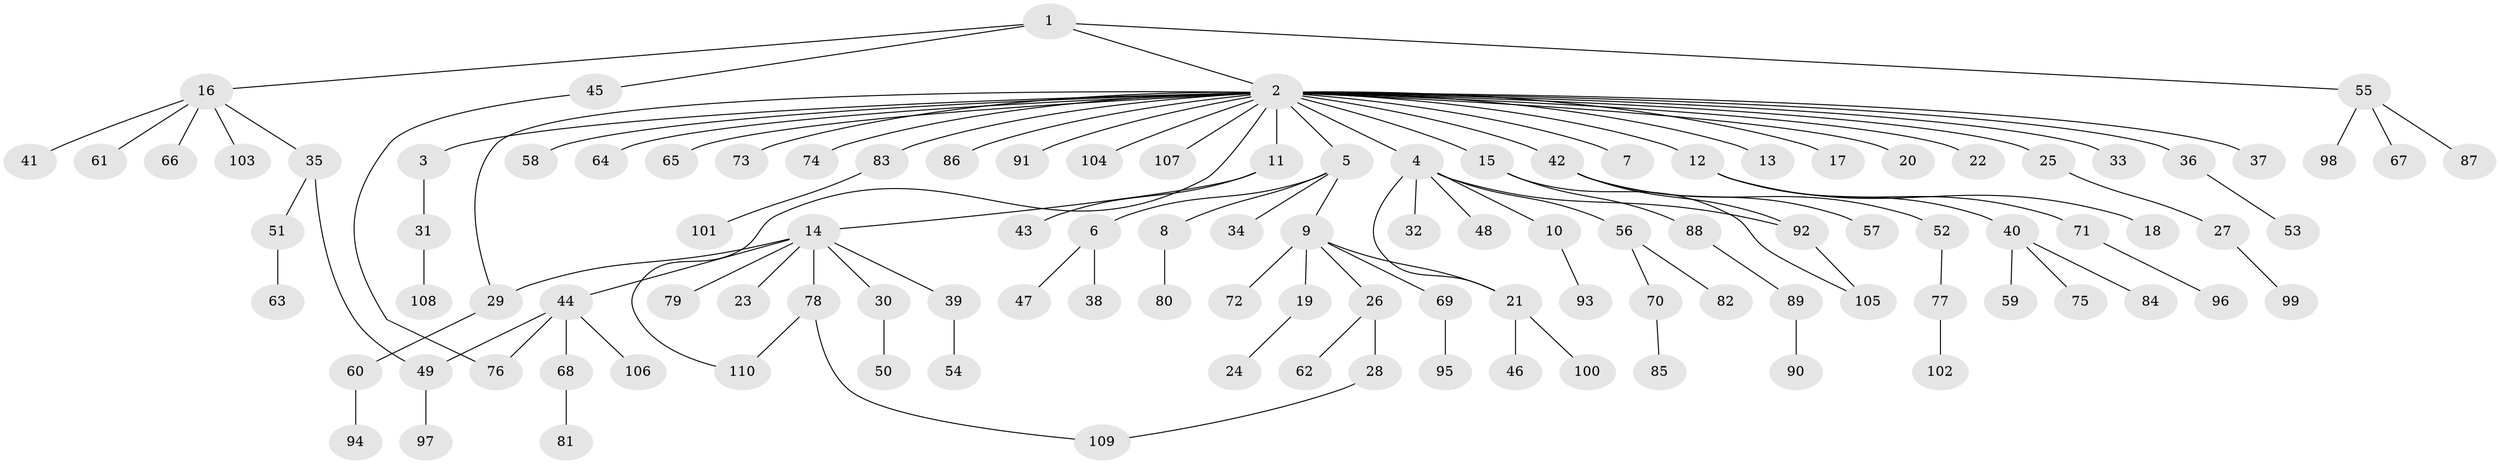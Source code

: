 // Generated by graph-tools (version 1.1) at 2025/11/02/27/25 16:11:14]
// undirected, 110 vertices, 117 edges
graph export_dot {
graph [start="1"]
  node [color=gray90,style=filled];
  1;
  2;
  3;
  4;
  5;
  6;
  7;
  8;
  9;
  10;
  11;
  12;
  13;
  14;
  15;
  16;
  17;
  18;
  19;
  20;
  21;
  22;
  23;
  24;
  25;
  26;
  27;
  28;
  29;
  30;
  31;
  32;
  33;
  34;
  35;
  36;
  37;
  38;
  39;
  40;
  41;
  42;
  43;
  44;
  45;
  46;
  47;
  48;
  49;
  50;
  51;
  52;
  53;
  54;
  55;
  56;
  57;
  58;
  59;
  60;
  61;
  62;
  63;
  64;
  65;
  66;
  67;
  68;
  69;
  70;
  71;
  72;
  73;
  74;
  75;
  76;
  77;
  78;
  79;
  80;
  81;
  82;
  83;
  84;
  85;
  86;
  87;
  88;
  89;
  90;
  91;
  92;
  93;
  94;
  95;
  96;
  97;
  98;
  99;
  100;
  101;
  102;
  103;
  104;
  105;
  106;
  107;
  108;
  109;
  110;
  1 -- 2;
  1 -- 16;
  1 -- 45;
  1 -- 55;
  2 -- 3;
  2 -- 4;
  2 -- 5;
  2 -- 7;
  2 -- 11;
  2 -- 12;
  2 -- 13;
  2 -- 15;
  2 -- 17;
  2 -- 20;
  2 -- 22;
  2 -- 25;
  2 -- 29;
  2 -- 33;
  2 -- 36;
  2 -- 37;
  2 -- 42;
  2 -- 58;
  2 -- 64;
  2 -- 65;
  2 -- 73;
  2 -- 74;
  2 -- 83;
  2 -- 86;
  2 -- 91;
  2 -- 104;
  2 -- 107;
  2 -- 110;
  3 -- 31;
  4 -- 10;
  4 -- 21;
  4 -- 32;
  4 -- 48;
  4 -- 56;
  4 -- 92;
  5 -- 6;
  5 -- 8;
  5 -- 9;
  5 -- 34;
  6 -- 38;
  6 -- 47;
  8 -- 80;
  9 -- 19;
  9 -- 21;
  9 -- 26;
  9 -- 69;
  9 -- 72;
  10 -- 93;
  11 -- 14;
  11 -- 43;
  12 -- 18;
  12 -- 40;
  12 -- 71;
  14 -- 23;
  14 -- 29;
  14 -- 30;
  14 -- 39;
  14 -- 44;
  14 -- 78;
  14 -- 79;
  15 -- 88;
  15 -- 105;
  16 -- 35;
  16 -- 41;
  16 -- 61;
  16 -- 66;
  16 -- 103;
  19 -- 24;
  21 -- 46;
  21 -- 100;
  25 -- 27;
  26 -- 28;
  26 -- 62;
  27 -- 99;
  28 -- 109;
  29 -- 60;
  30 -- 50;
  31 -- 108;
  35 -- 49;
  35 -- 51;
  36 -- 53;
  39 -- 54;
  40 -- 59;
  40 -- 75;
  40 -- 84;
  42 -- 52;
  42 -- 57;
  42 -- 92;
  44 -- 49;
  44 -- 68;
  44 -- 76;
  44 -- 106;
  45 -- 76;
  49 -- 97;
  51 -- 63;
  52 -- 77;
  55 -- 67;
  55 -- 87;
  55 -- 98;
  56 -- 70;
  56 -- 82;
  60 -- 94;
  68 -- 81;
  69 -- 95;
  70 -- 85;
  71 -- 96;
  77 -- 102;
  78 -- 109;
  78 -- 110;
  83 -- 101;
  88 -- 89;
  89 -- 90;
  92 -- 105;
}
